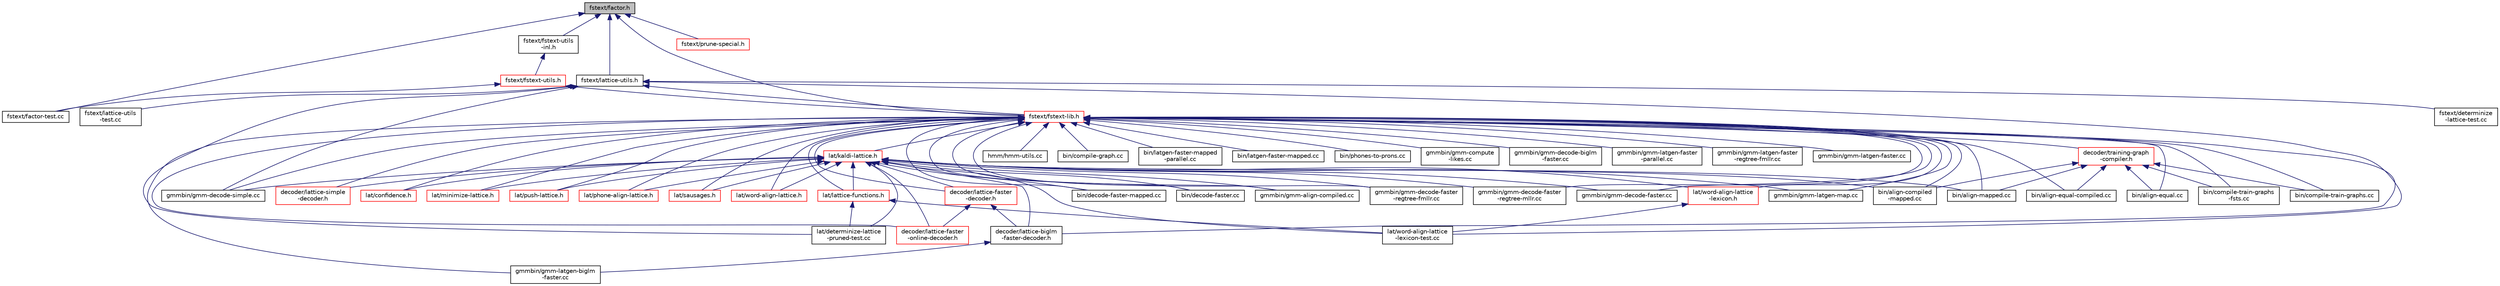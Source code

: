 digraph "fstext/factor.h"
{
  edge [fontname="Helvetica",fontsize="10",labelfontname="Helvetica",labelfontsize="10"];
  node [fontname="Helvetica",fontsize="10",shape=record];
  Node36 [label="fstext/factor.h",height=0.2,width=0.4,color="black", fillcolor="grey75", style="filled", fontcolor="black"];
  Node36 -> Node37 [dir="back",color="midnightblue",fontsize="10",style="solid",fontname="Helvetica"];
  Node37 [label="fstext/fstext-utils\l-inl.h",height=0.2,width=0.4,color="black", fillcolor="white", style="filled",URL="$fstext-utils-inl_8h.html"];
  Node37 -> Node38 [dir="back",color="midnightblue",fontsize="10",style="solid",fontname="Helvetica"];
  Node38 [label="fstext/fstext-utils.h",height=0.2,width=0.4,color="red", fillcolor="white", style="filled",URL="$fstext-utils_8h.html"];
  Node38 -> Node312 [dir="back",color="midnightblue",fontsize="10",style="solid",fontname="Helvetica"];
  Node312 [label="fstext/factor-test.cc",height=0.2,width=0.4,color="black", fillcolor="white", style="filled",URL="$factor-test_8cc.html"];
  Node38 -> Node44 [dir="back",color="midnightblue",fontsize="10",style="solid",fontname="Helvetica"];
  Node44 [label="fstext/fstext-lib.h",height=0.2,width=0.4,color="red", fillcolor="white", style="filled",URL="$fstext-lib_8h.html"];
  Node44 -> Node45 [dir="back",color="midnightblue",fontsize="10",style="solid",fontname="Helvetica"];
  Node45 [label="lat/kaldi-lattice.h",height=0.2,width=0.4,color="red", fillcolor="white", style="filled",URL="$kaldi-lattice_8h.html"];
  Node45 -> Node102 [dir="back",color="midnightblue",fontsize="10",style="solid",fontname="Helvetica"];
  Node102 [label="decoder/lattice-faster\l-decoder.h",height=0.2,width=0.4,color="red", fillcolor="white", style="filled",URL="$lattice-faster-decoder_8h.html"];
  Node102 -> Node121 [dir="back",color="midnightblue",fontsize="10",style="solid",fontname="Helvetica"];
  Node121 [label="decoder/lattice-biglm\l-faster-decoder.h",height=0.2,width=0.4,color="black", fillcolor="white", style="filled",URL="$lattice-biglm-faster-decoder_8h.html"];
  Node121 -> Node122 [dir="back",color="midnightblue",fontsize="10",style="solid",fontname="Helvetica"];
  Node122 [label="gmmbin/gmm-latgen-biglm\l-faster.cc",height=0.2,width=0.4,color="black", fillcolor="white", style="filled",URL="$gmm-latgen-biglm-faster_8cc.html"];
  Node102 -> Node124 [dir="back",color="midnightblue",fontsize="10",style="solid",fontname="Helvetica"];
  Node124 [label="decoder/lattice-faster\l-online-decoder.h",height=0.2,width=0.4,color="red", fillcolor="white", style="filled",URL="$lattice-faster-online-decoder_8h.html"];
  Node45 -> Node126 [dir="back",color="midnightblue",fontsize="10",style="solid",fontname="Helvetica"];
  Node126 [label="decoder/lattice-simple\l-decoder.h",height=0.2,width=0.4,color="red", fillcolor="white", style="filled",URL="$lattice-simple-decoder_8h.html"];
  Node45 -> Node135 [dir="back",color="midnightblue",fontsize="10",style="solid",fontname="Helvetica"];
  Node135 [label="lat/lattice-functions.h",height=0.2,width=0.4,color="red", fillcolor="white", style="filled",URL="$lattice-functions_8h.html"];
  Node135 -> Node129 [dir="back",color="midnightblue",fontsize="10",style="solid",fontname="Helvetica"];
  Node129 [label="lat/determinize-lattice\l-pruned-test.cc",height=0.2,width=0.4,color="black", fillcolor="white", style="filled",URL="$determinize-lattice-pruned-test_8cc.html"];
  Node135 -> Node51 [dir="back",color="midnightblue",fontsize="10",style="solid",fontname="Helvetica"];
  Node51 [label="lat/word-align-lattice\l-lexicon-test.cc",height=0.2,width=0.4,color="black", fillcolor="white", style="filled",URL="$word-align-lattice-lexicon-test_8cc.html"];
  Node45 -> Node121 [dir="back",color="midnightblue",fontsize="10",style="solid",fontname="Helvetica"];
  Node45 -> Node124 [dir="back",color="midnightblue",fontsize="10",style="solid",fontname="Helvetica"];
  Node45 -> Node190 [dir="back",color="midnightblue",fontsize="10",style="solid",fontname="Helvetica"];
  Node190 [label="lat/confidence.h",height=0.2,width=0.4,color="red", fillcolor="white", style="filled",URL="$confidence_8h.html"];
  Node45 -> Node129 [dir="back",color="midnightblue",fontsize="10",style="solid",fontname="Helvetica"];
  Node45 -> Node191 [dir="back",color="midnightblue",fontsize="10",style="solid",fontname="Helvetica"];
  Node191 [label="lat/minimize-lattice.h",height=0.2,width=0.4,color="red", fillcolor="white", style="filled",URL="$minimize-lattice_8h.html"];
  Node45 -> Node195 [dir="back",color="midnightblue",fontsize="10",style="solid",fontname="Helvetica"];
  Node195 [label="lat/push-lattice.h",height=0.2,width=0.4,color="red", fillcolor="white", style="filled",URL="$push-lattice_8h.html"];
  Node45 -> Node201 [dir="back",color="midnightblue",fontsize="10",style="solid",fontname="Helvetica"];
  Node201 [label="lat/phone-align-lattice.h",height=0.2,width=0.4,color="red", fillcolor="white", style="filled",URL="$phone-align-lattice_8h.html"];
  Node45 -> Node203 [dir="back",color="midnightblue",fontsize="10",style="solid",fontname="Helvetica"];
  Node203 [label="lat/sausages.h",height=0.2,width=0.4,color="red", fillcolor="white", style="filled",URL="$sausages_8h.html"];
  Node45 -> Node51 [dir="back",color="midnightblue",fontsize="10",style="solid",fontname="Helvetica"];
  Node45 -> Node206 [dir="back",color="midnightblue",fontsize="10",style="solid",fontname="Helvetica"];
  Node206 [label="lat/word-align-lattice\l-lexicon.h",height=0.2,width=0.4,color="red", fillcolor="white", style="filled",URL="$word-align-lattice-lexicon_8h.html"];
  Node206 -> Node51 [dir="back",color="midnightblue",fontsize="10",style="solid",fontname="Helvetica"];
  Node45 -> Node207 [dir="back",color="midnightblue",fontsize="10",style="solid",fontname="Helvetica"];
  Node207 [label="lat/word-align-lattice.h",height=0.2,width=0.4,color="red", fillcolor="white", style="filled",URL="$word-align-lattice_8h.html"];
  Node45 -> Node64 [dir="back",color="midnightblue",fontsize="10",style="solid",fontname="Helvetica"];
  Node64 [label="bin/align-compiled\l-mapped.cc",height=0.2,width=0.4,color="black", fillcolor="white", style="filled",URL="$align-compiled-mapped_8cc.html"];
  Node45 -> Node104 [dir="back",color="midnightblue",fontsize="10",style="solid",fontname="Helvetica"];
  Node104 [label="bin/align-mapped.cc",height=0.2,width=0.4,color="black", fillcolor="white", style="filled",URL="$align-mapped_8cc.html"];
  Node45 -> Node94 [dir="back",color="midnightblue",fontsize="10",style="solid",fontname="Helvetica"];
  Node94 [label="bin/decode-faster-mapped.cc",height=0.2,width=0.4,color="black", fillcolor="white", style="filled",URL="$decode-faster-mapped_8cc.html"];
  Node45 -> Node95 [dir="back",color="midnightblue",fontsize="10",style="solid",fontname="Helvetica"];
  Node95 [label="bin/decode-faster.cc",height=0.2,width=0.4,color="black", fillcolor="white", style="filled",URL="$decode-faster_8cc.html"];
  Node45 -> Node79 [dir="back",color="midnightblue",fontsize="10",style="solid",fontname="Helvetica"];
  Node79 [label="gmmbin/gmm-align-compiled.cc",height=0.2,width=0.4,color="black", fillcolor="white", style="filled",URL="$gmm-align-compiled_8cc.html"];
  Node45 -> Node96 [dir="back",color="midnightblue",fontsize="10",style="solid",fontname="Helvetica"];
  Node96 [label="gmmbin/gmm-decode-faster\l-regtree-fmllr.cc",height=0.2,width=0.4,color="black", fillcolor="white", style="filled",URL="$gmm-decode-faster-regtree-fmllr_8cc.html"];
  Node45 -> Node97 [dir="back",color="midnightblue",fontsize="10",style="solid",fontname="Helvetica"];
  Node97 [label="gmmbin/gmm-decode-faster\l-regtree-mllr.cc",height=0.2,width=0.4,color="black", fillcolor="white", style="filled",URL="$gmm-decode-faster-regtree-mllr_8cc.html"];
  Node45 -> Node98 [dir="back",color="midnightblue",fontsize="10",style="solid",fontname="Helvetica"];
  Node98 [label="gmmbin/gmm-decode-faster.cc",height=0.2,width=0.4,color="black", fillcolor="white", style="filled",URL="$gmm-decode-faster_8cc.html"];
  Node45 -> Node188 [dir="back",color="midnightblue",fontsize="10",style="solid",fontname="Helvetica"];
  Node188 [label="gmmbin/gmm-decode-simple.cc",height=0.2,width=0.4,color="black", fillcolor="white", style="filled",URL="$gmm-decode-simple_8cc.html"];
  Node45 -> Node111 [dir="back",color="midnightblue",fontsize="10",style="solid",fontname="Helvetica"];
  Node111 [label="gmmbin/gmm-latgen-map.cc",height=0.2,width=0.4,color="black", fillcolor="white", style="filled",URL="$gmm-latgen-map_8cc.html"];
  Node44 -> Node55 [dir="back",color="midnightblue",fontsize="10",style="solid",fontname="Helvetica"];
  Node55 [label="hmm/hmm-utils.cc",height=0.2,width=0.4,color="black", fillcolor="white", style="filled",URL="$hmm-utils_8cc.html"];
  Node44 -> Node102 [dir="back",color="midnightblue",fontsize="10",style="solid",fontname="Helvetica"];
  Node44 -> Node126 [dir="back",color="midnightblue",fontsize="10",style="solid",fontname="Helvetica"];
  Node44 -> Node135 [dir="back",color="midnightblue",fontsize="10",style="solid",fontname="Helvetica"];
  Node44 -> Node121 [dir="back",color="midnightblue",fontsize="10",style="solid",fontname="Helvetica"];
  Node44 -> Node124 [dir="back",color="midnightblue",fontsize="10",style="solid",fontname="Helvetica"];
  Node44 -> Node292 [dir="back",color="midnightblue",fontsize="10",style="solid",fontname="Helvetica"];
  Node292 [label="decoder/training-graph\l-compiler.h",height=0.2,width=0.4,color="red", fillcolor="white", style="filled",URL="$training-graph-compiler_8h.html"];
  Node292 -> Node64 [dir="back",color="midnightblue",fontsize="10",style="solid",fontname="Helvetica"];
  Node292 -> Node293 [dir="back",color="midnightblue",fontsize="10",style="solid",fontname="Helvetica"];
  Node293 [label="bin/align-equal-compiled.cc",height=0.2,width=0.4,color="black", fillcolor="white", style="filled",URL="$align-equal-compiled_8cc.html"];
  Node292 -> Node294 [dir="back",color="midnightblue",fontsize="10",style="solid",fontname="Helvetica"];
  Node294 [label="bin/align-equal.cc",height=0.2,width=0.4,color="black", fillcolor="white", style="filled",URL="$align-equal_8cc.html"];
  Node292 -> Node104 [dir="back",color="midnightblue",fontsize="10",style="solid",fontname="Helvetica"];
  Node292 -> Node295 [dir="back",color="midnightblue",fontsize="10",style="solid",fontname="Helvetica"];
  Node295 [label="bin/compile-train-graphs\l-fsts.cc",height=0.2,width=0.4,color="black", fillcolor="white", style="filled",URL="$compile-train-graphs-fsts_8cc.html"];
  Node292 -> Node296 [dir="back",color="midnightblue",fontsize="10",style="solid",fontname="Helvetica"];
  Node296 [label="bin/compile-train-graphs.cc",height=0.2,width=0.4,color="black", fillcolor="white", style="filled",URL="$compile-train-graphs_8cc.html"];
  Node44 -> Node190 [dir="back",color="midnightblue",fontsize="10",style="solid",fontname="Helvetica"];
  Node44 -> Node191 [dir="back",color="midnightblue",fontsize="10",style="solid",fontname="Helvetica"];
  Node44 -> Node195 [dir="back",color="midnightblue",fontsize="10",style="solid",fontname="Helvetica"];
  Node44 -> Node201 [dir="back",color="midnightblue",fontsize="10",style="solid",fontname="Helvetica"];
  Node44 -> Node203 [dir="back",color="midnightblue",fontsize="10",style="solid",fontname="Helvetica"];
  Node44 -> Node206 [dir="back",color="midnightblue",fontsize="10",style="solid",fontname="Helvetica"];
  Node44 -> Node207 [dir="back",color="midnightblue",fontsize="10",style="solid",fontname="Helvetica"];
  Node44 -> Node64 [dir="back",color="midnightblue",fontsize="10",style="solid",fontname="Helvetica"];
  Node44 -> Node293 [dir="back",color="midnightblue",fontsize="10",style="solid",fontname="Helvetica"];
  Node44 -> Node294 [dir="back",color="midnightblue",fontsize="10",style="solid",fontname="Helvetica"];
  Node44 -> Node104 [dir="back",color="midnightblue",fontsize="10",style="solid",fontname="Helvetica"];
  Node44 -> Node66 [dir="back",color="midnightblue",fontsize="10",style="solid",fontname="Helvetica"];
  Node66 [label="bin/compile-graph.cc",height=0.2,width=0.4,color="black", fillcolor="white", style="filled",URL="$compile-graph_8cc.html"];
  Node44 -> Node295 [dir="back",color="midnightblue",fontsize="10",style="solid",fontname="Helvetica"];
  Node44 -> Node296 [dir="back",color="midnightblue",fontsize="10",style="solid",fontname="Helvetica"];
  Node44 -> Node94 [dir="back",color="midnightblue",fontsize="10",style="solid",fontname="Helvetica"];
  Node44 -> Node95 [dir="back",color="midnightblue",fontsize="10",style="solid",fontname="Helvetica"];
  Node44 -> Node105 [dir="back",color="midnightblue",fontsize="10",style="solid",fontname="Helvetica"];
  Node105 [label="bin/latgen-faster-mapped\l-parallel.cc",height=0.2,width=0.4,color="black", fillcolor="white", style="filled",URL="$latgen-faster-mapped-parallel_8cc.html"];
  Node44 -> Node106 [dir="back",color="midnightblue",fontsize="10",style="solid",fontname="Helvetica"];
  Node106 [label="bin/latgen-faster-mapped.cc",height=0.2,width=0.4,color="black", fillcolor="white", style="filled",URL="$latgen-faster-mapped_8cc.html"];
  Node44 -> Node73 [dir="back",color="midnightblue",fontsize="10",style="solid",fontname="Helvetica"];
  Node73 [label="bin/phones-to-prons.cc",height=0.2,width=0.4,color="black", fillcolor="white", style="filled",URL="$phones-to-prons_8cc.html"];
  Node44 -> Node79 [dir="back",color="midnightblue",fontsize="10",style="solid",fontname="Helvetica"];
  Node44 -> Node297 [dir="back",color="midnightblue",fontsize="10",style="solid",fontname="Helvetica"];
  Node297 [label="gmmbin/gmm-compute\l-likes.cc",height=0.2,width=0.4,color="black", fillcolor="white", style="filled",URL="$gmm-compute-likes_8cc.html"];
  Node44 -> Node90 [dir="back",color="midnightblue",fontsize="10",style="solid",fontname="Helvetica"];
  Node90 [label="gmmbin/gmm-decode-biglm\l-faster.cc",height=0.2,width=0.4,color="black", fillcolor="white", style="filled",URL="$gmm-decode-biglm-faster_8cc.html"];
  Node44 -> Node96 [dir="back",color="midnightblue",fontsize="10",style="solid",fontname="Helvetica"];
  Node44 -> Node97 [dir="back",color="midnightblue",fontsize="10",style="solid",fontname="Helvetica"];
  Node44 -> Node98 [dir="back",color="midnightblue",fontsize="10",style="solid",fontname="Helvetica"];
  Node44 -> Node188 [dir="back",color="midnightblue",fontsize="10",style="solid",fontname="Helvetica"];
  Node44 -> Node122 [dir="back",color="midnightblue",fontsize="10",style="solid",fontname="Helvetica"];
  Node44 -> Node108 [dir="back",color="midnightblue",fontsize="10",style="solid",fontname="Helvetica"];
  Node108 [label="gmmbin/gmm-latgen-faster\l-parallel.cc",height=0.2,width=0.4,color="black", fillcolor="white", style="filled",URL="$gmm-latgen-faster-parallel_8cc.html"];
  Node44 -> Node109 [dir="back",color="midnightblue",fontsize="10",style="solid",fontname="Helvetica"];
  Node109 [label="gmmbin/gmm-latgen-faster\l-regtree-fmllr.cc",height=0.2,width=0.4,color="black", fillcolor="white", style="filled",URL="$gmm-latgen-faster-regtree-fmllr_8cc.html"];
  Node44 -> Node110 [dir="back",color="midnightblue",fontsize="10",style="solid",fontname="Helvetica"];
  Node110 [label="gmmbin/gmm-latgen-faster.cc",height=0.2,width=0.4,color="black", fillcolor="white", style="filled",URL="$gmm-latgen-faster_8cc.html"];
  Node44 -> Node111 [dir="back",color="midnightblue",fontsize="10",style="solid",fontname="Helvetica"];
  Node36 -> Node338 [dir="back",color="midnightblue",fontsize="10",style="solid",fontname="Helvetica"];
  Node338 [label="fstext/lattice-utils.h",height=0.2,width=0.4,color="black", fillcolor="white", style="filled",URL="$lattice-utils_8h.html"];
  Node338 -> Node339 [dir="back",color="midnightblue",fontsize="10",style="solid",fontname="Helvetica"];
  Node339 [label="fstext/determinize\l-lattice-test.cc",height=0.2,width=0.4,color="black", fillcolor="white", style="filled",URL="$determinize-lattice-test_8cc.html"];
  Node338 -> Node44 [dir="back",color="midnightblue",fontsize="10",style="solid",fontname="Helvetica"];
  Node338 -> Node340 [dir="back",color="midnightblue",fontsize="10",style="solid",fontname="Helvetica"];
  Node340 [label="fstext/lattice-utils\l-test.cc",height=0.2,width=0.4,color="black", fillcolor="white", style="filled",URL="$lattice-utils-test_8cc.html"];
  Node338 -> Node129 [dir="back",color="midnightblue",fontsize="10",style="solid",fontname="Helvetica"];
  Node338 -> Node51 [dir="back",color="midnightblue",fontsize="10",style="solid",fontname="Helvetica"];
  Node338 -> Node188 [dir="back",color="midnightblue",fontsize="10",style="solid",fontname="Helvetica"];
  Node36 -> Node312 [dir="back",color="midnightblue",fontsize="10",style="solid",fontname="Helvetica"];
  Node36 -> Node44 [dir="back",color="midnightblue",fontsize="10",style="solid",fontname="Helvetica"];
  Node36 -> Node341 [dir="back",color="midnightblue",fontsize="10",style="solid",fontname="Helvetica"];
  Node341 [label="fstext/prune-special.h",height=0.2,width=0.4,color="red", fillcolor="white", style="filled",URL="$prune-special_8h.html"];
}
